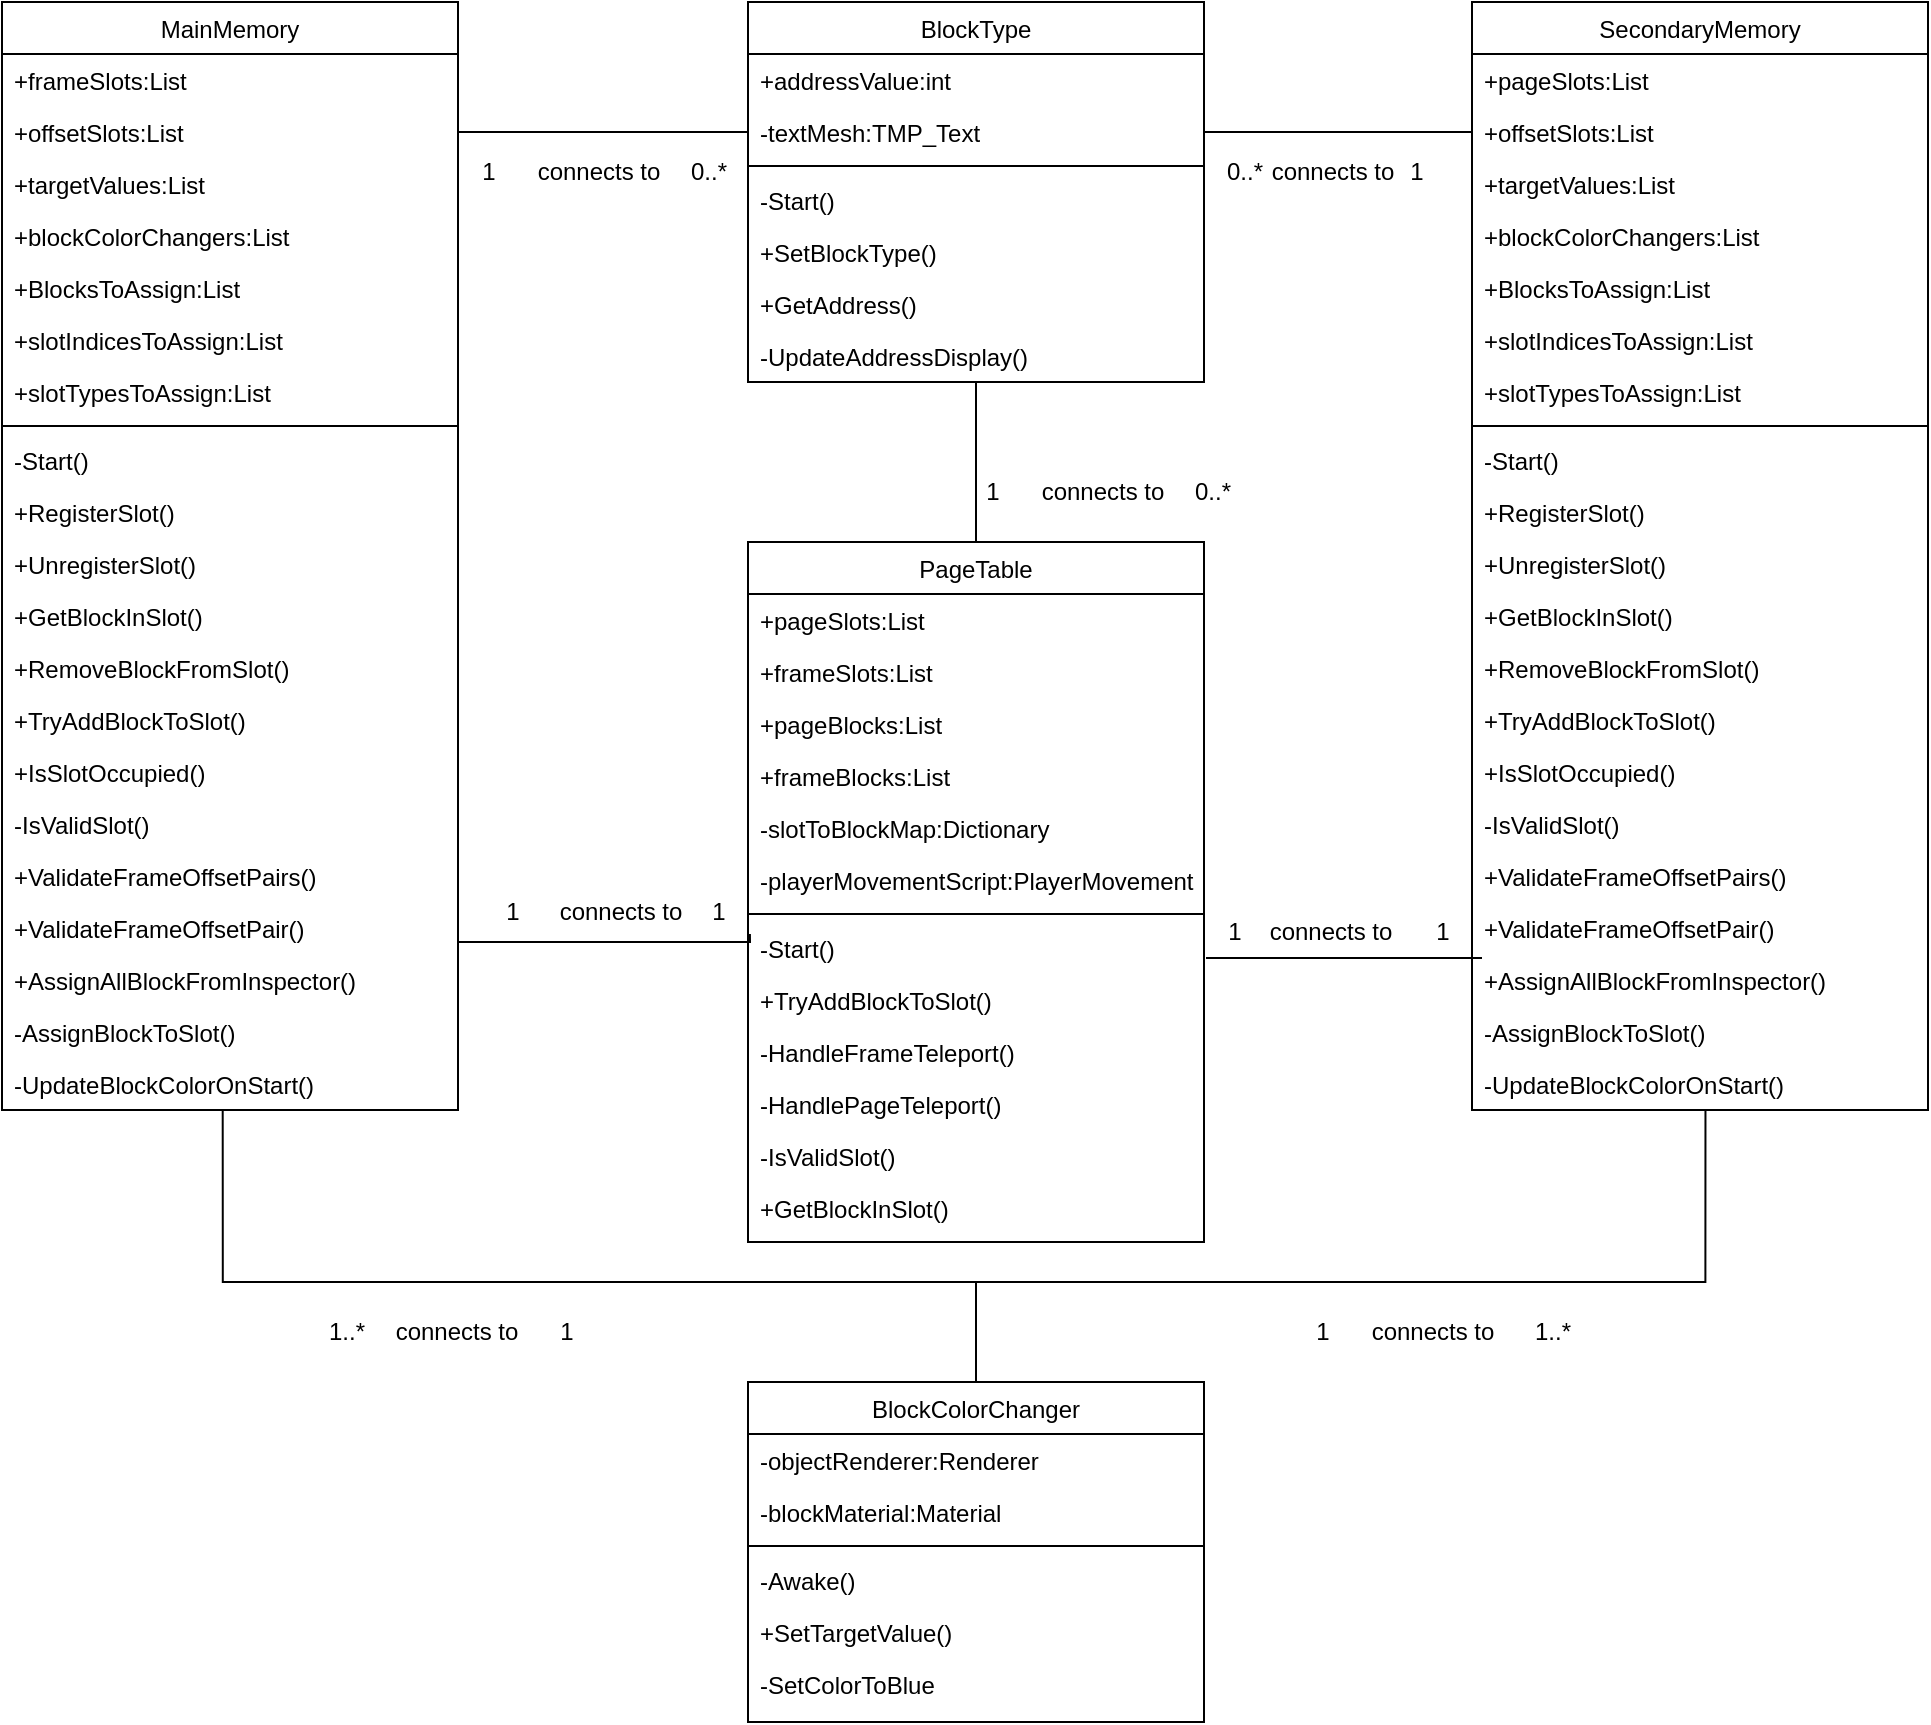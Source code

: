 <mxfile version="26.2.5">
  <diagram name="Page-1" id="e9ZvTp-M6L-eFsYWaFMI">
    <mxGraphModel dx="1044" dy="1662" grid="1" gridSize="10" guides="1" tooltips="1" connect="1" arrows="1" fold="1" page="1" pageScale="1" pageWidth="850" pageHeight="1100" math="0" shadow="0">
      <root>
        <mxCell id="0" />
        <mxCell id="1" parent="0" />
        <mxCell id="uK1k9jwOUiWp4paPjUS2-35" style="edgeStyle=orthogonalEdgeStyle;rounded=0;orthogonalLoop=1;jettySize=auto;html=1;entryX=0;entryY=0.5;entryDx=0;entryDy=0;endArrow=none;endFill=0;" parent="1" edge="1">
          <mxGeometry relative="1" as="geometry">
            <mxPoint x="760" y="218" as="sourcePoint" />
            <mxPoint x="898" y="218" as="targetPoint" />
          </mxGeometry>
        </mxCell>
        <mxCell id="uK1k9jwOUiWp4paPjUS2-36" value="1" style="text;html=1;align=center;verticalAlign=middle;resizable=0;points=[];autosize=1;strokeColor=none;fillColor=none;" parent="1" vertex="1">
          <mxGeometry x="863" y="190" width="30" height="30" as="geometry" />
        </mxCell>
        <mxCell id="uK1k9jwOUiWp4paPjUS2-37" value="connects to" style="text;html=1;align=center;verticalAlign=middle;resizable=0;points=[];autosize=1;strokeColor=none;fillColor=none;" parent="1" vertex="1">
          <mxGeometry x="782" y="190" width="80" height="30" as="geometry" />
        </mxCell>
        <mxCell id="uK1k9jwOUiWp4paPjUS2-38" style="edgeStyle=orthogonalEdgeStyle;rounded=0;orthogonalLoop=1;jettySize=auto;html=1;entryX=0.005;entryY=1.231;entryDx=0;entryDy=0;endArrow=none;endFill=0;entryPerimeter=0;" parent="1" source="uK1k9jwOUiWp4paPjUS2-39" edge="1">
          <mxGeometry relative="1" as="geometry">
            <Array as="points">
              <mxPoint x="532" y="210" />
            </Array>
            <mxPoint x="531.95" y="206.006" as="targetPoint" />
          </mxGeometry>
        </mxCell>
        <mxCell id="uK1k9jwOUiWp4paPjUS2-39" value="MainMemory" style="swimlane;fontStyle=0;align=center;verticalAlign=top;childLayout=stackLayout;horizontal=1;startSize=26;horizontalStack=0;resizeParent=1;resizeLast=0;collapsible=1;marginBottom=0;rounded=0;shadow=0;strokeWidth=1;" parent="1" vertex="1">
          <mxGeometry x="158" y="-260" width="228" height="554" as="geometry">
            <mxRectangle x="230" y="140" width="160" height="26" as="alternateBounds" />
          </mxGeometry>
        </mxCell>
        <mxCell id="uK1k9jwOUiWp4paPjUS2-40" value="+frameSlots:List" style="text;align=left;verticalAlign=top;spacingLeft=4;spacingRight=4;overflow=hidden;rotatable=0;points=[[0,0.5],[1,0.5]];portConstraint=eastwest;" parent="uK1k9jwOUiWp4paPjUS2-39" vertex="1">
          <mxGeometry y="26" width="228" height="26" as="geometry" />
        </mxCell>
        <mxCell id="uK1k9jwOUiWp4paPjUS2-41" value="+offsetSlots:List" style="text;align=left;verticalAlign=top;spacingLeft=4;spacingRight=4;overflow=hidden;rotatable=0;points=[[0,0.5],[1,0.5]];portConstraint=eastwest;rounded=0;shadow=0;html=0;" parent="uK1k9jwOUiWp4paPjUS2-39" vertex="1">
          <mxGeometry y="52" width="228" height="26" as="geometry" />
        </mxCell>
        <mxCell id="uK1k9jwOUiWp4paPjUS2-42" value="+targetValues:List" style="text;align=left;verticalAlign=top;spacingLeft=4;spacingRight=4;overflow=hidden;rotatable=0;points=[[0,0.5],[1,0.5]];portConstraint=eastwest;rounded=0;shadow=0;html=0;" parent="uK1k9jwOUiWp4paPjUS2-39" vertex="1">
          <mxGeometry y="78" width="228" height="26" as="geometry" />
        </mxCell>
        <mxCell id="uK1k9jwOUiWp4paPjUS2-43" value="+blockColorChangers:List" style="text;align=left;verticalAlign=top;spacingLeft=4;spacingRight=4;overflow=hidden;rotatable=0;points=[[0,0.5],[1,0.5]];portConstraint=eastwest;" parent="uK1k9jwOUiWp4paPjUS2-39" vertex="1">
          <mxGeometry y="104" width="228" height="26" as="geometry" />
        </mxCell>
        <mxCell id="uK1k9jwOUiWp4paPjUS2-44" value="+BlocksToAssign:List" style="text;align=left;verticalAlign=top;spacingLeft=4;spacingRight=4;overflow=hidden;rotatable=0;points=[[0,0.5],[1,0.5]];portConstraint=eastwest;rounded=0;shadow=0;html=0;" parent="uK1k9jwOUiWp4paPjUS2-39" vertex="1">
          <mxGeometry y="130" width="228" height="26" as="geometry" />
        </mxCell>
        <mxCell id="uK1k9jwOUiWp4paPjUS2-45" value="+slotIndicesToAssign:List" style="text;align=left;verticalAlign=top;spacingLeft=4;spacingRight=4;overflow=hidden;rotatable=0;points=[[0,0.5],[1,0.5]];portConstraint=eastwest;rounded=0;shadow=0;html=0;" parent="uK1k9jwOUiWp4paPjUS2-39" vertex="1">
          <mxGeometry y="156" width="228" height="26" as="geometry" />
        </mxCell>
        <mxCell id="uK1k9jwOUiWp4paPjUS2-46" value="+slotTypesToAssign:List" style="text;align=left;verticalAlign=top;spacingLeft=4;spacingRight=4;overflow=hidden;rotatable=0;points=[[0,0.5],[1,0.5]];portConstraint=eastwest;rounded=0;shadow=0;html=0;" parent="uK1k9jwOUiWp4paPjUS2-39" vertex="1">
          <mxGeometry y="182" width="228" height="26" as="geometry" />
        </mxCell>
        <mxCell id="uK1k9jwOUiWp4paPjUS2-49" value="" style="line;html=1;strokeWidth=1;align=left;verticalAlign=middle;spacingTop=-1;spacingLeft=3;spacingRight=3;rotatable=0;labelPosition=right;points=[];portConstraint=eastwest;" parent="uK1k9jwOUiWp4paPjUS2-39" vertex="1">
          <mxGeometry y="208" width="228" height="8" as="geometry" />
        </mxCell>
        <mxCell id="uK1k9jwOUiWp4paPjUS2-50" value="-Start()" style="text;align=left;verticalAlign=top;spacingLeft=4;spacingRight=4;overflow=hidden;rotatable=0;points=[[0,0.5],[1,0.5]];portConstraint=eastwest;rounded=0;shadow=0;html=0;" parent="uK1k9jwOUiWp4paPjUS2-39" vertex="1">
          <mxGeometry y="216" width="228" height="26" as="geometry" />
        </mxCell>
        <mxCell id="uK1k9jwOUiWp4paPjUS2-51" value="+RegisterSlot()" style="text;align=left;verticalAlign=top;spacingLeft=4;spacingRight=4;overflow=hidden;rotatable=0;points=[[0,0.5],[1,0.5]];portConstraint=eastwest;rounded=0;shadow=0;html=0;" parent="uK1k9jwOUiWp4paPjUS2-39" vertex="1">
          <mxGeometry y="242" width="228" height="26" as="geometry" />
        </mxCell>
        <mxCell id="uK1k9jwOUiWp4paPjUS2-52" value="+UnregisterSlot()" style="text;align=left;verticalAlign=top;spacingLeft=4;spacingRight=4;overflow=hidden;rotatable=0;points=[[0,0.5],[1,0.5]];portConstraint=eastwest;rounded=0;shadow=0;html=0;" parent="uK1k9jwOUiWp4paPjUS2-39" vertex="1">
          <mxGeometry y="268" width="228" height="26" as="geometry" />
        </mxCell>
        <mxCell id="uK1k9jwOUiWp4paPjUS2-53" value="+GetBlockInSlot()" style="text;align=left;verticalAlign=top;spacingLeft=4;spacingRight=4;overflow=hidden;rotatable=0;points=[[0,0.5],[1,0.5]];portConstraint=eastwest;rounded=0;shadow=0;html=0;" parent="uK1k9jwOUiWp4paPjUS2-39" vertex="1">
          <mxGeometry y="294" width="228" height="26" as="geometry" />
        </mxCell>
        <mxCell id="uK1k9jwOUiWp4paPjUS2-54" value="+RemoveBlockFromSlot()" style="text;align=left;verticalAlign=top;spacingLeft=4;spacingRight=4;overflow=hidden;rotatable=0;points=[[0,0.5],[1,0.5]];portConstraint=eastwest;rounded=0;shadow=0;html=0;" parent="uK1k9jwOUiWp4paPjUS2-39" vertex="1">
          <mxGeometry y="320" width="228" height="26" as="geometry" />
        </mxCell>
        <mxCell id="uK1k9jwOUiWp4paPjUS2-55" value="+TryAddBlockToSlot()" style="text;align=left;verticalAlign=top;spacingLeft=4;spacingRight=4;overflow=hidden;rotatable=0;points=[[0,0.5],[1,0.5]];portConstraint=eastwest;rounded=0;shadow=0;html=0;" parent="uK1k9jwOUiWp4paPjUS2-39" vertex="1">
          <mxGeometry y="346" width="228" height="26" as="geometry" />
        </mxCell>
        <mxCell id="uK1k9jwOUiWp4paPjUS2-56" value="+IsSlotOccupied()" style="text;align=left;verticalAlign=top;spacingLeft=4;spacingRight=4;overflow=hidden;rotatable=0;points=[[0,0.5],[1,0.5]];portConstraint=eastwest;rounded=0;shadow=0;html=0;" parent="uK1k9jwOUiWp4paPjUS2-39" vertex="1">
          <mxGeometry y="372" width="228" height="26" as="geometry" />
        </mxCell>
        <mxCell id="uK1k9jwOUiWp4paPjUS2-61" value="-IsValidSlot()" style="text;align=left;verticalAlign=top;spacingLeft=4;spacingRight=4;overflow=hidden;rotatable=0;points=[[0,0.5],[1,0.5]];portConstraint=eastwest;rounded=0;shadow=0;html=0;" parent="uK1k9jwOUiWp4paPjUS2-39" vertex="1">
          <mxGeometry y="398" width="228" height="26" as="geometry" />
        </mxCell>
        <mxCell id="uK1k9jwOUiWp4paPjUS2-62" value="+ValidateFrameOffsetPairs()" style="text;align=left;verticalAlign=top;spacingLeft=4;spacingRight=4;overflow=hidden;rotatable=0;points=[[0,0.5],[1,0.5]];portConstraint=eastwest;rounded=0;shadow=0;html=0;" parent="uK1k9jwOUiWp4paPjUS2-39" vertex="1">
          <mxGeometry y="424" width="228" height="26" as="geometry" />
        </mxCell>
        <mxCell id="uK1k9jwOUiWp4paPjUS2-63" value="+ValidateFrameOffsetPair()" style="text;align=left;verticalAlign=top;spacingLeft=4;spacingRight=4;overflow=hidden;rotatable=0;points=[[0,0.5],[1,0.5]];portConstraint=eastwest;rounded=0;shadow=0;html=0;" parent="uK1k9jwOUiWp4paPjUS2-39" vertex="1">
          <mxGeometry y="450" width="228" height="26" as="geometry" />
        </mxCell>
        <mxCell id="uK1k9jwOUiWp4paPjUS2-64" value="+AssignAllBlockFromInspector()" style="text;align=left;verticalAlign=top;spacingLeft=4;spacingRight=4;overflow=hidden;rotatable=0;points=[[0,0.5],[1,0.5]];portConstraint=eastwest;rounded=0;shadow=0;html=0;" parent="uK1k9jwOUiWp4paPjUS2-39" vertex="1">
          <mxGeometry y="476" width="228" height="26" as="geometry" />
        </mxCell>
        <mxCell id="uK1k9jwOUiWp4paPjUS2-65" value="-AssignBlockToSlot()" style="text;align=left;verticalAlign=top;spacingLeft=4;spacingRight=4;overflow=hidden;rotatable=0;points=[[0,0.5],[1,0.5]];portConstraint=eastwest;rounded=0;shadow=0;html=0;" parent="uK1k9jwOUiWp4paPjUS2-39" vertex="1">
          <mxGeometry y="502" width="228" height="26" as="geometry" />
        </mxCell>
        <mxCell id="uK1k9jwOUiWp4paPjUS2-66" value="-UpdateBlockColorOnStart()" style="text;align=left;verticalAlign=top;spacingLeft=4;spacingRight=4;overflow=hidden;rotatable=0;points=[[0,0.5],[1,0.5]];portConstraint=eastwest;rounded=0;shadow=0;html=0;" parent="uK1k9jwOUiWp4paPjUS2-39" vertex="1">
          <mxGeometry y="528" width="228" height="26" as="geometry" />
        </mxCell>
        <mxCell id="uK1k9jwOUiWp4paPjUS2-57" value="1" style="text;html=1;align=center;verticalAlign=middle;resizable=0;points=[];autosize=1;strokeColor=none;fillColor=none;" parent="1" vertex="1">
          <mxGeometry x="398" y="180" width="30" height="30" as="geometry" />
        </mxCell>
        <mxCell id="uK1k9jwOUiWp4paPjUS2-58" value="1" style="text;html=1;align=center;verticalAlign=middle;resizable=0;points=[];autosize=1;strokeColor=none;fillColor=none;" parent="1" vertex="1">
          <mxGeometry x="501" y="180" width="30" height="30" as="geometry" />
        </mxCell>
        <mxCell id="uK1k9jwOUiWp4paPjUS2-59" value="connects to" style="text;html=1;align=center;verticalAlign=middle;resizable=0;points=[];autosize=1;strokeColor=none;fillColor=none;" parent="1" vertex="1">
          <mxGeometry x="427" y="180" width="80" height="30" as="geometry" />
        </mxCell>
        <mxCell id="uK1k9jwOUiWp4paPjUS2-60" value="1" style="text;html=1;align=center;verticalAlign=middle;resizable=0;points=[];autosize=1;strokeColor=none;fillColor=none;" parent="1" vertex="1">
          <mxGeometry x="759" y="190" width="30" height="30" as="geometry" />
        </mxCell>
        <mxCell id="uK1k9jwOUiWp4paPjUS2-67" value="SecondaryMemory" style="swimlane;fontStyle=0;align=center;verticalAlign=top;childLayout=stackLayout;horizontal=1;startSize=26;horizontalStack=0;resizeParent=1;resizeLast=0;collapsible=1;marginBottom=0;rounded=0;shadow=0;strokeWidth=1;" parent="1" vertex="1">
          <mxGeometry x="893" y="-260" width="228" height="554" as="geometry">
            <mxRectangle x="230" y="140" width="160" height="26" as="alternateBounds" />
          </mxGeometry>
        </mxCell>
        <mxCell id="uK1k9jwOUiWp4paPjUS2-68" value="+pageSlots:List" style="text;align=left;verticalAlign=top;spacingLeft=4;spacingRight=4;overflow=hidden;rotatable=0;points=[[0,0.5],[1,0.5]];portConstraint=eastwest;" parent="uK1k9jwOUiWp4paPjUS2-67" vertex="1">
          <mxGeometry y="26" width="228" height="26" as="geometry" />
        </mxCell>
        <mxCell id="uK1k9jwOUiWp4paPjUS2-69" value="+offsetSlots:List" style="text;align=left;verticalAlign=top;spacingLeft=4;spacingRight=4;overflow=hidden;rotatable=0;points=[[0,0.5],[1,0.5]];portConstraint=eastwest;rounded=0;shadow=0;html=0;" parent="uK1k9jwOUiWp4paPjUS2-67" vertex="1">
          <mxGeometry y="52" width="228" height="26" as="geometry" />
        </mxCell>
        <mxCell id="uK1k9jwOUiWp4paPjUS2-70" value="+targetValues:List" style="text;align=left;verticalAlign=top;spacingLeft=4;spacingRight=4;overflow=hidden;rotatable=0;points=[[0,0.5],[1,0.5]];portConstraint=eastwest;rounded=0;shadow=0;html=0;" parent="uK1k9jwOUiWp4paPjUS2-67" vertex="1">
          <mxGeometry y="78" width="228" height="26" as="geometry" />
        </mxCell>
        <mxCell id="uK1k9jwOUiWp4paPjUS2-71" value="+blockColorChangers:List" style="text;align=left;verticalAlign=top;spacingLeft=4;spacingRight=4;overflow=hidden;rotatable=0;points=[[0,0.5],[1,0.5]];portConstraint=eastwest;" parent="uK1k9jwOUiWp4paPjUS2-67" vertex="1">
          <mxGeometry y="104" width="228" height="26" as="geometry" />
        </mxCell>
        <mxCell id="uK1k9jwOUiWp4paPjUS2-72" value="+BlocksToAssign:List" style="text;align=left;verticalAlign=top;spacingLeft=4;spacingRight=4;overflow=hidden;rotatable=0;points=[[0,0.5],[1,0.5]];portConstraint=eastwest;rounded=0;shadow=0;html=0;" parent="uK1k9jwOUiWp4paPjUS2-67" vertex="1">
          <mxGeometry y="130" width="228" height="26" as="geometry" />
        </mxCell>
        <mxCell id="uK1k9jwOUiWp4paPjUS2-73" value="+slotIndicesToAssign:List" style="text;align=left;verticalAlign=top;spacingLeft=4;spacingRight=4;overflow=hidden;rotatable=0;points=[[0,0.5],[1,0.5]];portConstraint=eastwest;rounded=0;shadow=0;html=0;" parent="uK1k9jwOUiWp4paPjUS2-67" vertex="1">
          <mxGeometry y="156" width="228" height="26" as="geometry" />
        </mxCell>
        <mxCell id="uK1k9jwOUiWp4paPjUS2-74" value="+slotTypesToAssign:List" style="text;align=left;verticalAlign=top;spacingLeft=4;spacingRight=4;overflow=hidden;rotatable=0;points=[[0,0.5],[1,0.5]];portConstraint=eastwest;rounded=0;shadow=0;html=0;" parent="uK1k9jwOUiWp4paPjUS2-67" vertex="1">
          <mxGeometry y="182" width="228" height="26" as="geometry" />
        </mxCell>
        <mxCell id="uK1k9jwOUiWp4paPjUS2-77" value="" style="line;html=1;strokeWidth=1;align=left;verticalAlign=middle;spacingTop=-1;spacingLeft=3;spacingRight=3;rotatable=0;labelPosition=right;points=[];portConstraint=eastwest;" parent="uK1k9jwOUiWp4paPjUS2-67" vertex="1">
          <mxGeometry y="208" width="228" height="8" as="geometry" />
        </mxCell>
        <mxCell id="uK1k9jwOUiWp4paPjUS2-78" value="-Start()" style="text;align=left;verticalAlign=top;spacingLeft=4;spacingRight=4;overflow=hidden;rotatable=0;points=[[0,0.5],[1,0.5]];portConstraint=eastwest;rounded=0;shadow=0;html=0;" parent="uK1k9jwOUiWp4paPjUS2-67" vertex="1">
          <mxGeometry y="216" width="228" height="26" as="geometry" />
        </mxCell>
        <mxCell id="uK1k9jwOUiWp4paPjUS2-79" value="+RegisterSlot()" style="text;align=left;verticalAlign=top;spacingLeft=4;spacingRight=4;overflow=hidden;rotatable=0;points=[[0,0.5],[1,0.5]];portConstraint=eastwest;rounded=0;shadow=0;html=0;" parent="uK1k9jwOUiWp4paPjUS2-67" vertex="1">
          <mxGeometry y="242" width="228" height="26" as="geometry" />
        </mxCell>
        <mxCell id="uK1k9jwOUiWp4paPjUS2-80" value="+UnregisterSlot()" style="text;align=left;verticalAlign=top;spacingLeft=4;spacingRight=4;overflow=hidden;rotatable=0;points=[[0,0.5],[1,0.5]];portConstraint=eastwest;rounded=0;shadow=0;html=0;" parent="uK1k9jwOUiWp4paPjUS2-67" vertex="1">
          <mxGeometry y="268" width="228" height="26" as="geometry" />
        </mxCell>
        <mxCell id="uK1k9jwOUiWp4paPjUS2-81" value="+GetBlockInSlot()" style="text;align=left;verticalAlign=top;spacingLeft=4;spacingRight=4;overflow=hidden;rotatable=0;points=[[0,0.5],[1,0.5]];portConstraint=eastwest;rounded=0;shadow=0;html=0;" parent="uK1k9jwOUiWp4paPjUS2-67" vertex="1">
          <mxGeometry y="294" width="228" height="26" as="geometry" />
        </mxCell>
        <mxCell id="uK1k9jwOUiWp4paPjUS2-82" value="+RemoveBlockFromSlot()" style="text;align=left;verticalAlign=top;spacingLeft=4;spacingRight=4;overflow=hidden;rotatable=0;points=[[0,0.5],[1,0.5]];portConstraint=eastwest;rounded=0;shadow=0;html=0;" parent="uK1k9jwOUiWp4paPjUS2-67" vertex="1">
          <mxGeometry y="320" width="228" height="26" as="geometry" />
        </mxCell>
        <mxCell id="uK1k9jwOUiWp4paPjUS2-83" value="+TryAddBlockToSlot()" style="text;align=left;verticalAlign=top;spacingLeft=4;spacingRight=4;overflow=hidden;rotatable=0;points=[[0,0.5],[1,0.5]];portConstraint=eastwest;rounded=0;shadow=0;html=0;" parent="uK1k9jwOUiWp4paPjUS2-67" vertex="1">
          <mxGeometry y="346" width="228" height="26" as="geometry" />
        </mxCell>
        <mxCell id="uK1k9jwOUiWp4paPjUS2-84" value="+IsSlotOccupied()" style="text;align=left;verticalAlign=top;spacingLeft=4;spacingRight=4;overflow=hidden;rotatable=0;points=[[0,0.5],[1,0.5]];portConstraint=eastwest;rounded=0;shadow=0;html=0;" parent="uK1k9jwOUiWp4paPjUS2-67" vertex="1">
          <mxGeometry y="372" width="228" height="26" as="geometry" />
        </mxCell>
        <mxCell id="uK1k9jwOUiWp4paPjUS2-85" value="-IsValidSlot()" style="text;align=left;verticalAlign=top;spacingLeft=4;spacingRight=4;overflow=hidden;rotatable=0;points=[[0,0.5],[1,0.5]];portConstraint=eastwest;rounded=0;shadow=0;html=0;" parent="uK1k9jwOUiWp4paPjUS2-67" vertex="1">
          <mxGeometry y="398" width="228" height="26" as="geometry" />
        </mxCell>
        <mxCell id="uK1k9jwOUiWp4paPjUS2-86" value="+ValidateFrameOffsetPairs()" style="text;align=left;verticalAlign=top;spacingLeft=4;spacingRight=4;overflow=hidden;rotatable=0;points=[[0,0.5],[1,0.5]];portConstraint=eastwest;rounded=0;shadow=0;html=0;" parent="uK1k9jwOUiWp4paPjUS2-67" vertex="1">
          <mxGeometry y="424" width="228" height="26" as="geometry" />
        </mxCell>
        <mxCell id="uK1k9jwOUiWp4paPjUS2-87" value="+ValidateFrameOffsetPair()" style="text;align=left;verticalAlign=top;spacingLeft=4;spacingRight=4;overflow=hidden;rotatable=0;points=[[0,0.5],[1,0.5]];portConstraint=eastwest;rounded=0;shadow=0;html=0;" parent="uK1k9jwOUiWp4paPjUS2-67" vertex="1">
          <mxGeometry y="450" width="228" height="26" as="geometry" />
        </mxCell>
        <mxCell id="uK1k9jwOUiWp4paPjUS2-88" value="+AssignAllBlockFromInspector()" style="text;align=left;verticalAlign=top;spacingLeft=4;spacingRight=4;overflow=hidden;rotatable=0;points=[[0,0.5],[1,0.5]];portConstraint=eastwest;rounded=0;shadow=0;html=0;" parent="uK1k9jwOUiWp4paPjUS2-67" vertex="1">
          <mxGeometry y="476" width="228" height="26" as="geometry" />
        </mxCell>
        <mxCell id="uK1k9jwOUiWp4paPjUS2-89" value="-AssignBlockToSlot()" style="text;align=left;verticalAlign=top;spacingLeft=4;spacingRight=4;overflow=hidden;rotatable=0;points=[[0,0.5],[1,0.5]];portConstraint=eastwest;rounded=0;shadow=0;html=0;" parent="uK1k9jwOUiWp4paPjUS2-67" vertex="1">
          <mxGeometry y="502" width="228" height="26" as="geometry" />
        </mxCell>
        <mxCell id="uK1k9jwOUiWp4paPjUS2-90" value="-UpdateBlockColorOnStart()" style="text;align=left;verticalAlign=top;spacingLeft=4;spacingRight=4;overflow=hidden;rotatable=0;points=[[0,0.5],[1,0.5]];portConstraint=eastwest;rounded=0;shadow=0;html=0;" parent="uK1k9jwOUiWp4paPjUS2-67" vertex="1">
          <mxGeometry y="528" width="228" height="26" as="geometry" />
        </mxCell>
        <mxCell id="uK1k9jwOUiWp4paPjUS2-91" value="PageTable" style="swimlane;fontStyle=0;align=center;verticalAlign=top;childLayout=stackLayout;horizontal=1;startSize=26;horizontalStack=0;resizeParent=1;resizeLast=0;collapsible=1;marginBottom=0;rounded=0;shadow=0;strokeWidth=1;" parent="1" vertex="1">
          <mxGeometry x="531" y="10" width="228" height="350" as="geometry">
            <mxRectangle x="230" y="140" width="160" height="26" as="alternateBounds" />
          </mxGeometry>
        </mxCell>
        <mxCell id="uK1k9jwOUiWp4paPjUS2-92" value="+pageSlots:List" style="text;align=left;verticalAlign=top;spacingLeft=4;spacingRight=4;overflow=hidden;rotatable=0;points=[[0,0.5],[1,0.5]];portConstraint=eastwest;" parent="uK1k9jwOUiWp4paPjUS2-91" vertex="1">
          <mxGeometry y="26" width="228" height="26" as="geometry" />
        </mxCell>
        <mxCell id="uK1k9jwOUiWp4paPjUS2-93" value="+frameSlots:List" style="text;align=left;verticalAlign=top;spacingLeft=4;spacingRight=4;overflow=hidden;rotatable=0;points=[[0,0.5],[1,0.5]];portConstraint=eastwest;rounded=0;shadow=0;html=0;" parent="uK1k9jwOUiWp4paPjUS2-91" vertex="1">
          <mxGeometry y="52" width="228" height="26" as="geometry" />
        </mxCell>
        <mxCell id="uK1k9jwOUiWp4paPjUS2-94" value="+pageBlocks:List" style="text;align=left;verticalAlign=top;spacingLeft=4;spacingRight=4;overflow=hidden;rotatable=0;points=[[0,0.5],[1,0.5]];portConstraint=eastwest;rounded=0;shadow=0;html=0;" parent="uK1k9jwOUiWp4paPjUS2-91" vertex="1">
          <mxGeometry y="78" width="228" height="26" as="geometry" />
        </mxCell>
        <mxCell id="uK1k9jwOUiWp4paPjUS2-95" value="+frameBlocks:List" style="text;align=left;verticalAlign=top;spacingLeft=4;spacingRight=4;overflow=hidden;rotatable=0;points=[[0,0.5],[1,0.5]];portConstraint=eastwest;" parent="uK1k9jwOUiWp4paPjUS2-91" vertex="1">
          <mxGeometry y="104" width="228" height="26" as="geometry" />
        </mxCell>
        <mxCell id="uK1k9jwOUiWp4paPjUS2-99" value="-slotToBlockMap:Dictionary" style="text;align=left;verticalAlign=top;spacingLeft=4;spacingRight=4;overflow=hidden;rotatable=0;points=[[0,0.5],[1,0.5]];portConstraint=eastwest;rounded=0;shadow=0;html=0;" parent="uK1k9jwOUiWp4paPjUS2-91" vertex="1">
          <mxGeometry y="130" width="228" height="26" as="geometry" />
        </mxCell>
        <mxCell id="uK1k9jwOUiWp4paPjUS2-100" value="-playerMovementScript:PlayerMovement" style="text;align=left;verticalAlign=top;spacingLeft=4;spacingRight=4;overflow=hidden;rotatable=0;points=[[0,0.5],[1,0.5]];portConstraint=eastwest;rounded=0;shadow=0;html=0;" parent="uK1k9jwOUiWp4paPjUS2-91" vertex="1">
          <mxGeometry y="156" width="228" height="26" as="geometry" />
        </mxCell>
        <mxCell id="uK1k9jwOUiWp4paPjUS2-101" value="" style="line;html=1;strokeWidth=1;align=left;verticalAlign=middle;spacingTop=-1;spacingLeft=3;spacingRight=3;rotatable=0;labelPosition=right;points=[];portConstraint=eastwest;" parent="uK1k9jwOUiWp4paPjUS2-91" vertex="1">
          <mxGeometry y="182" width="228" height="8" as="geometry" />
        </mxCell>
        <mxCell id="uK1k9jwOUiWp4paPjUS2-102" value="-Start()" style="text;align=left;verticalAlign=top;spacingLeft=4;spacingRight=4;overflow=hidden;rotatable=0;points=[[0,0.5],[1,0.5]];portConstraint=eastwest;rounded=0;shadow=0;html=0;" parent="uK1k9jwOUiWp4paPjUS2-91" vertex="1">
          <mxGeometry y="190" width="228" height="26" as="geometry" />
        </mxCell>
        <mxCell id="uK1k9jwOUiWp4paPjUS2-107" value="+TryAddBlockToSlot()" style="text;align=left;verticalAlign=top;spacingLeft=4;spacingRight=4;overflow=hidden;rotatable=0;points=[[0,0.5],[1,0.5]];portConstraint=eastwest;rounded=0;shadow=0;html=0;" parent="uK1k9jwOUiWp4paPjUS2-91" vertex="1">
          <mxGeometry y="216" width="228" height="26" as="geometry" />
        </mxCell>
        <mxCell id="uK1k9jwOUiWp4paPjUS2-108" value="-HandleFrameTeleport()" style="text;align=left;verticalAlign=top;spacingLeft=4;spacingRight=4;overflow=hidden;rotatable=0;points=[[0,0.5],[1,0.5]];portConstraint=eastwest;rounded=0;shadow=0;html=0;" parent="uK1k9jwOUiWp4paPjUS2-91" vertex="1">
          <mxGeometry y="242" width="228" height="26" as="geometry" />
        </mxCell>
        <mxCell id="uK1k9jwOUiWp4paPjUS2-109" value="-HandlePageTeleport()" style="text;align=left;verticalAlign=top;spacingLeft=4;spacingRight=4;overflow=hidden;rotatable=0;points=[[0,0.5],[1,0.5]];portConstraint=eastwest;rounded=0;shadow=0;html=0;" parent="uK1k9jwOUiWp4paPjUS2-91" vertex="1">
          <mxGeometry y="268" width="228" height="26" as="geometry" />
        </mxCell>
        <mxCell id="uK1k9jwOUiWp4paPjUS2-110" value="-IsValidSlot()" style="text;align=left;verticalAlign=top;spacingLeft=4;spacingRight=4;overflow=hidden;rotatable=0;points=[[0,0.5],[1,0.5]];portConstraint=eastwest;rounded=0;shadow=0;html=0;" parent="uK1k9jwOUiWp4paPjUS2-91" vertex="1">
          <mxGeometry y="294" width="228" height="26" as="geometry" />
        </mxCell>
        <mxCell id="uK1k9jwOUiWp4paPjUS2-111" value="+GetBlockInSlot()" style="text;align=left;verticalAlign=top;spacingLeft=4;spacingRight=4;overflow=hidden;rotatable=0;points=[[0,0.5],[1,0.5]];portConstraint=eastwest;rounded=0;shadow=0;html=0;" parent="uK1k9jwOUiWp4paPjUS2-91" vertex="1">
          <mxGeometry y="320" width="228" height="26" as="geometry" />
        </mxCell>
        <mxCell id="uK1k9jwOUiWp4paPjUS2-142" style="edgeStyle=orthogonalEdgeStyle;rounded=0;orthogonalLoop=1;jettySize=auto;html=1;endArrow=none;startFill=0;" parent="1" source="uK1k9jwOUiWp4paPjUS2-115" target="uK1k9jwOUiWp4paPjUS2-91" edge="1">
          <mxGeometry relative="1" as="geometry" />
        </mxCell>
        <mxCell id="uK1k9jwOUiWp4paPjUS2-115" value="BlockType" style="swimlane;fontStyle=0;align=center;verticalAlign=top;childLayout=stackLayout;horizontal=1;startSize=26;horizontalStack=0;resizeParent=1;resizeLast=0;collapsible=1;marginBottom=0;rounded=0;shadow=0;strokeWidth=1;" parent="1" vertex="1">
          <mxGeometry x="531" y="-260" width="228" height="190" as="geometry">
            <mxRectangle x="230" y="140" width="160" height="26" as="alternateBounds" />
          </mxGeometry>
        </mxCell>
        <mxCell id="uK1k9jwOUiWp4paPjUS2-116" value="+addressValue:int" style="text;align=left;verticalAlign=top;spacingLeft=4;spacingRight=4;overflow=hidden;rotatable=0;points=[[0,0.5],[1,0.5]];portConstraint=eastwest;" parent="uK1k9jwOUiWp4paPjUS2-115" vertex="1">
          <mxGeometry y="26" width="228" height="26" as="geometry" />
        </mxCell>
        <mxCell id="uK1k9jwOUiWp4paPjUS2-117" value="-textMesh:TMP_Text" style="text;align=left;verticalAlign=top;spacingLeft=4;spacingRight=4;overflow=hidden;rotatable=0;points=[[0,0.5],[1,0.5]];portConstraint=eastwest;rounded=0;shadow=0;html=0;" parent="uK1k9jwOUiWp4paPjUS2-115" vertex="1">
          <mxGeometry y="52" width="228" height="26" as="geometry" />
        </mxCell>
        <mxCell id="uK1k9jwOUiWp4paPjUS2-122" value="" style="line;html=1;strokeWidth=1;align=left;verticalAlign=middle;spacingTop=-1;spacingLeft=3;spacingRight=3;rotatable=0;labelPosition=right;points=[];portConstraint=eastwest;" parent="uK1k9jwOUiWp4paPjUS2-115" vertex="1">
          <mxGeometry y="78" width="228" height="8" as="geometry" />
        </mxCell>
        <mxCell id="uK1k9jwOUiWp4paPjUS2-123" value="-Start()" style="text;align=left;verticalAlign=top;spacingLeft=4;spacingRight=4;overflow=hidden;rotatable=0;points=[[0,0.5],[1,0.5]];portConstraint=eastwest;rounded=0;shadow=0;html=0;" parent="uK1k9jwOUiWp4paPjUS2-115" vertex="1">
          <mxGeometry y="86" width="228" height="26" as="geometry" />
        </mxCell>
        <mxCell id="uK1k9jwOUiWp4paPjUS2-124" value="+SetBlockType()" style="text;align=left;verticalAlign=top;spacingLeft=4;spacingRight=4;overflow=hidden;rotatable=0;points=[[0,0.5],[1,0.5]];portConstraint=eastwest;rounded=0;shadow=0;html=0;" parent="uK1k9jwOUiWp4paPjUS2-115" vertex="1">
          <mxGeometry y="112" width="228" height="26" as="geometry" />
        </mxCell>
        <mxCell id="uK1k9jwOUiWp4paPjUS2-125" value="+GetAddress()" style="text;align=left;verticalAlign=top;spacingLeft=4;spacingRight=4;overflow=hidden;rotatable=0;points=[[0,0.5],[1,0.5]];portConstraint=eastwest;rounded=0;shadow=0;html=0;" parent="uK1k9jwOUiWp4paPjUS2-115" vertex="1">
          <mxGeometry y="138" width="228" height="26" as="geometry" />
        </mxCell>
        <mxCell id="uK1k9jwOUiWp4paPjUS2-126" value="-UpdateAddressDisplay()" style="text;align=left;verticalAlign=top;spacingLeft=4;spacingRight=4;overflow=hidden;rotatable=0;points=[[0,0.5],[1,0.5]];portConstraint=eastwest;rounded=0;shadow=0;html=0;" parent="uK1k9jwOUiWp4paPjUS2-115" vertex="1">
          <mxGeometry y="164" width="228" height="26" as="geometry" />
        </mxCell>
        <mxCell id="uK1k9jwOUiWp4paPjUS2-129" value="BlockColorChanger" style="swimlane;fontStyle=0;align=center;verticalAlign=top;childLayout=stackLayout;horizontal=1;startSize=26;horizontalStack=0;resizeParent=1;resizeLast=0;collapsible=1;marginBottom=0;rounded=0;shadow=0;strokeWidth=1;" parent="1" vertex="1">
          <mxGeometry x="531" y="430" width="228" height="170" as="geometry">
            <mxRectangle x="230" y="140" width="160" height="26" as="alternateBounds" />
          </mxGeometry>
        </mxCell>
        <mxCell id="uK1k9jwOUiWp4paPjUS2-130" value="-objectRenderer:Renderer" style="text;align=left;verticalAlign=top;spacingLeft=4;spacingRight=4;overflow=hidden;rotatable=0;points=[[0,0.5],[1,0.5]];portConstraint=eastwest;" parent="uK1k9jwOUiWp4paPjUS2-129" vertex="1">
          <mxGeometry y="26" width="228" height="26" as="geometry" />
        </mxCell>
        <mxCell id="uK1k9jwOUiWp4paPjUS2-131" value="-blockMaterial:Material" style="text;align=left;verticalAlign=top;spacingLeft=4;spacingRight=4;overflow=hidden;rotatable=0;points=[[0,0.5],[1,0.5]];portConstraint=eastwest;rounded=0;shadow=0;html=0;" parent="uK1k9jwOUiWp4paPjUS2-129" vertex="1">
          <mxGeometry y="52" width="228" height="26" as="geometry" />
        </mxCell>
        <mxCell id="uK1k9jwOUiWp4paPjUS2-132" value="" style="line;html=1;strokeWidth=1;align=left;verticalAlign=middle;spacingTop=-1;spacingLeft=3;spacingRight=3;rotatable=0;labelPosition=right;points=[];portConstraint=eastwest;" parent="uK1k9jwOUiWp4paPjUS2-129" vertex="1">
          <mxGeometry y="78" width="228" height="8" as="geometry" />
        </mxCell>
        <mxCell id="uK1k9jwOUiWp4paPjUS2-133" value="-Awake()" style="text;align=left;verticalAlign=top;spacingLeft=4;spacingRight=4;overflow=hidden;rotatable=0;points=[[0,0.5],[1,0.5]];portConstraint=eastwest;rounded=0;shadow=0;html=0;" parent="uK1k9jwOUiWp4paPjUS2-129" vertex="1">
          <mxGeometry y="86" width="228" height="26" as="geometry" />
        </mxCell>
        <mxCell id="uK1k9jwOUiWp4paPjUS2-134" value="+SetTargetValue()" style="text;align=left;verticalAlign=top;spacingLeft=4;spacingRight=4;overflow=hidden;rotatable=0;points=[[0,0.5],[1,0.5]];portConstraint=eastwest;rounded=0;shadow=0;html=0;" parent="uK1k9jwOUiWp4paPjUS2-129" vertex="1">
          <mxGeometry y="112" width="228" height="26" as="geometry" />
        </mxCell>
        <mxCell id="uK1k9jwOUiWp4paPjUS2-135" value="-SetColorToBlue" style="text;align=left;verticalAlign=top;spacingLeft=4;spacingRight=4;overflow=hidden;rotatable=0;points=[[0,0.5],[1,0.5]];portConstraint=eastwest;rounded=0;shadow=0;html=0;" parent="uK1k9jwOUiWp4paPjUS2-129" vertex="1">
          <mxGeometry y="138" width="228" height="26" as="geometry" />
        </mxCell>
        <mxCell id="uK1k9jwOUiWp4paPjUS2-137" value="1" style="text;html=1;align=center;verticalAlign=middle;resizable=0;points=[];autosize=1;strokeColor=none;fillColor=none;" parent="1" vertex="1">
          <mxGeometry x="386" y="-190" width="30" height="30" as="geometry" />
        </mxCell>
        <mxCell id="uK1k9jwOUiWp4paPjUS2-138" value="0..*" style="text;html=1;align=center;verticalAlign=middle;resizable=0;points=[];autosize=1;strokeColor=none;fillColor=none;" parent="1" vertex="1">
          <mxGeometry x="491" y="-190" width="40" height="30" as="geometry" />
        </mxCell>
        <mxCell id="uK1k9jwOUiWp4paPjUS2-139" value="connects to" style="text;html=1;align=center;verticalAlign=middle;resizable=0;points=[];autosize=1;strokeColor=none;fillColor=none;" parent="1" vertex="1">
          <mxGeometry x="416" y="-190" width="80" height="30" as="geometry" />
        </mxCell>
        <mxCell id="uK1k9jwOUiWp4paPjUS2-147" value="1" style="text;html=1;align=center;verticalAlign=middle;resizable=0;points=[];autosize=1;strokeColor=none;fillColor=none;" parent="1" vertex="1">
          <mxGeometry x="850" y="-190" width="30" height="30" as="geometry" />
        </mxCell>
        <mxCell id="uK1k9jwOUiWp4paPjUS2-148" value="0..*" style="text;html=1;align=center;verticalAlign=middle;resizable=0;points=[];autosize=1;strokeColor=none;fillColor=none;" parent="1" vertex="1">
          <mxGeometry x="759" y="-190" width="40" height="30" as="geometry" />
        </mxCell>
        <mxCell id="uK1k9jwOUiWp4paPjUS2-149" value="connects to" style="text;html=1;align=center;verticalAlign=middle;resizable=0;points=[];autosize=1;strokeColor=none;fillColor=none;" parent="1" vertex="1">
          <mxGeometry x="783" y="-190" width="80" height="30" as="geometry" />
        </mxCell>
        <mxCell id="uK1k9jwOUiWp4paPjUS2-150" value="1" style="text;html=1;align=center;verticalAlign=middle;resizable=0;points=[];autosize=1;strokeColor=none;fillColor=none;" parent="1" vertex="1">
          <mxGeometry x="638" y="-30" width="30" height="30" as="geometry" />
        </mxCell>
        <mxCell id="uK1k9jwOUiWp4paPjUS2-151" value="0..*" style="text;html=1;align=center;verticalAlign=middle;resizable=0;points=[];autosize=1;strokeColor=none;fillColor=none;" parent="1" vertex="1">
          <mxGeometry x="743" y="-30" width="40" height="30" as="geometry" />
        </mxCell>
        <mxCell id="uK1k9jwOUiWp4paPjUS2-152" value="connects to" style="text;html=1;align=center;verticalAlign=middle;resizable=0;points=[];autosize=1;strokeColor=none;fillColor=none;" parent="1" vertex="1">
          <mxGeometry x="668" y="-30" width="80" height="30" as="geometry" />
        </mxCell>
        <mxCell id="uK1k9jwOUiWp4paPjUS2-153" style="edgeStyle=orthogonalEdgeStyle;rounded=0;orthogonalLoop=1;jettySize=auto;html=1;entryX=0.484;entryY=1.008;entryDx=0;entryDy=0;entryPerimeter=0;endArrow=none;startFill=0;" parent="1" source="uK1k9jwOUiWp4paPjUS2-129" target="uK1k9jwOUiWp4paPjUS2-66" edge="1">
          <mxGeometry relative="1" as="geometry">
            <Array as="points">
              <mxPoint x="645" y="380" />
              <mxPoint x="268" y="380" />
            </Array>
          </mxGeometry>
        </mxCell>
        <mxCell id="uK1k9jwOUiWp4paPjUS2-154" style="edgeStyle=orthogonalEdgeStyle;rounded=0;orthogonalLoop=1;jettySize=auto;html=1;entryX=0.512;entryY=1.008;entryDx=0;entryDy=0;entryPerimeter=0;endArrow=none;startFill=0;" parent="1" source="uK1k9jwOUiWp4paPjUS2-129" target="uK1k9jwOUiWp4paPjUS2-90" edge="1">
          <mxGeometry relative="1" as="geometry">
            <Array as="points">
              <mxPoint x="645" y="380" />
              <mxPoint x="1010" y="380" />
            </Array>
          </mxGeometry>
        </mxCell>
        <mxCell id="uK1k9jwOUiWp4paPjUS2-156" value="1..*" style="text;html=1;align=center;verticalAlign=middle;resizable=0;points=[];autosize=1;strokeColor=none;fillColor=none;" parent="1" vertex="1">
          <mxGeometry x="913" y="390" width="40" height="30" as="geometry" />
        </mxCell>
        <mxCell id="uK1k9jwOUiWp4paPjUS2-157" value="1" style="text;html=1;align=center;verticalAlign=middle;resizable=0;points=[];autosize=1;strokeColor=none;fillColor=none;" parent="1" vertex="1">
          <mxGeometry x="803" y="390" width="30" height="30" as="geometry" />
        </mxCell>
        <mxCell id="uK1k9jwOUiWp4paPjUS2-158" value="connects to" style="text;html=1;align=center;verticalAlign=middle;resizable=0;points=[];autosize=1;strokeColor=none;fillColor=none;" parent="1" vertex="1">
          <mxGeometry x="833" y="390" width="80" height="30" as="geometry" />
        </mxCell>
        <mxCell id="uK1k9jwOUiWp4paPjUS2-159" value="1..*" style="text;html=1;align=center;verticalAlign=middle;resizable=0;points=[];autosize=1;strokeColor=none;fillColor=none;" parent="1" vertex="1">
          <mxGeometry x="310" y="390" width="40" height="30" as="geometry" />
        </mxCell>
        <mxCell id="uK1k9jwOUiWp4paPjUS2-160" value="1" style="text;html=1;align=center;verticalAlign=middle;resizable=0;points=[];autosize=1;strokeColor=none;fillColor=none;" parent="1" vertex="1">
          <mxGeometry x="425" y="390" width="30" height="30" as="geometry" />
        </mxCell>
        <mxCell id="uK1k9jwOUiWp4paPjUS2-161" value="connects to" style="text;html=1;align=center;verticalAlign=middle;resizable=0;points=[];autosize=1;strokeColor=none;fillColor=none;" parent="1" vertex="1">
          <mxGeometry x="345" y="390" width="80" height="30" as="geometry" />
        </mxCell>
        <mxCell id="Q0GjNtdDXsQuEe_PI_3y-1" style="edgeStyle=orthogonalEdgeStyle;rounded=0;orthogonalLoop=1;jettySize=auto;html=1;entryX=1;entryY=0.5;entryDx=0;entryDy=0;endArrow=none;startFill=0;" parent="1" source="uK1k9jwOUiWp4paPjUS2-117" target="uK1k9jwOUiWp4paPjUS2-41" edge="1">
          <mxGeometry relative="1" as="geometry" />
        </mxCell>
        <mxCell id="Q0GjNtdDXsQuEe_PI_3y-3" style="edgeStyle=orthogonalEdgeStyle;rounded=0;orthogonalLoop=1;jettySize=auto;html=1;entryX=0;entryY=0.5;entryDx=0;entryDy=0;endArrow=none;startFill=0;" parent="1" source="uK1k9jwOUiWp4paPjUS2-117" target="uK1k9jwOUiWp4paPjUS2-69" edge="1">
          <mxGeometry relative="1" as="geometry" />
        </mxCell>
      </root>
    </mxGraphModel>
  </diagram>
</mxfile>
